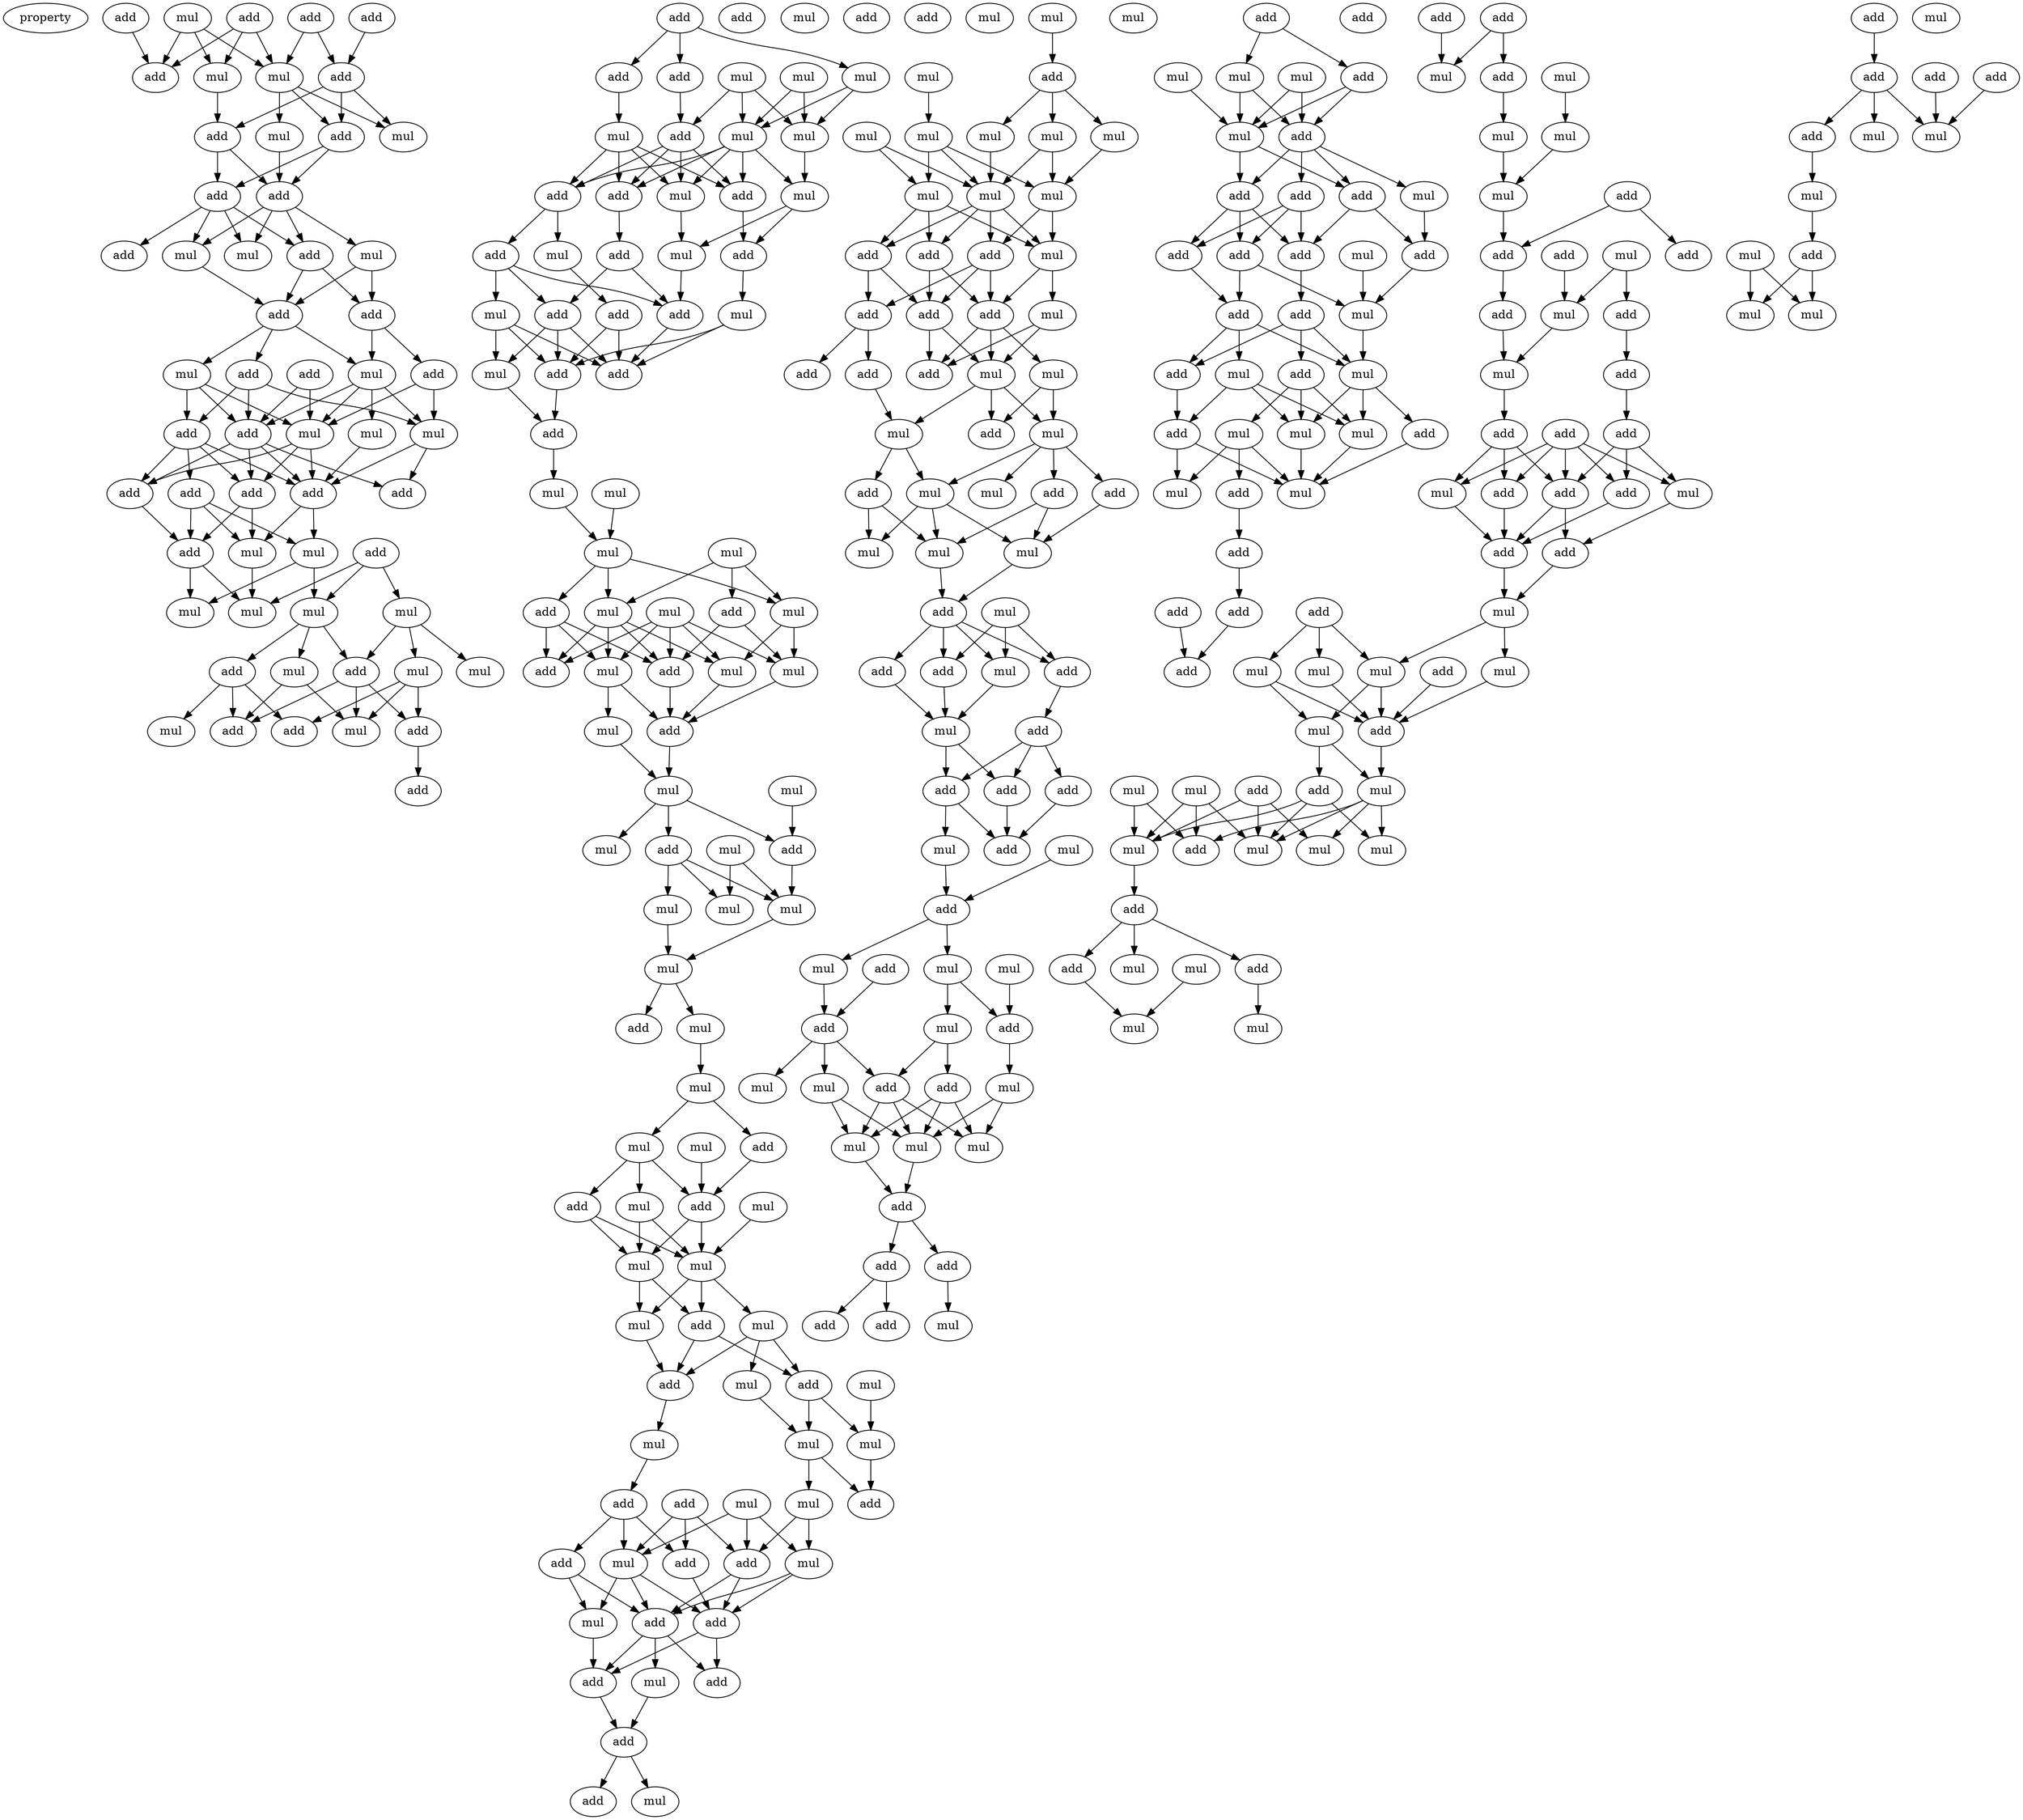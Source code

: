 digraph {
    node [fontcolor=black]
    property [mul=2,lf=1.6]
    0 [ label = mul ];
    1 [ label = add ];
    2 [ label = add ];
    3 [ label = add ];
    4 [ label = add ];
    5 [ label = mul ];
    6 [ label = mul ];
    7 [ label = add ];
    8 [ label = add ];
    9 [ label = mul ];
    10 [ label = mul ];
    11 [ label = add ];
    12 [ label = add ];
    13 [ label = add ];
    14 [ label = add ];
    15 [ label = add ];
    16 [ label = mul ];
    17 [ label = mul ];
    18 [ label = add ];
    19 [ label = mul ];
    20 [ label = add ];
    21 [ label = add ];
    22 [ label = mul ];
    23 [ label = mul ];
    24 [ label = add ];
    25 [ label = add ];
    26 [ label = add ];
    27 [ label = mul ];
    28 [ label = add ];
    29 [ label = add ];
    30 [ label = mul ];
    31 [ label = mul ];
    32 [ label = add ];
    33 [ label = add ];
    34 [ label = add ];
    35 [ label = add ];
    36 [ label = add ];
    37 [ label = add ];
    38 [ label = mul ];
    39 [ label = mul ];
    40 [ label = add ];
    41 [ label = mul ];
    42 [ label = mul ];
    43 [ label = mul ];
    44 [ label = mul ];
    45 [ label = add ];
    46 [ label = add ];
    47 [ label = mul ];
    48 [ label = mul ];
    49 [ label = mul ];
    50 [ label = add ];
    51 [ label = add ];
    52 [ label = mul ];
    53 [ label = mul ];
    54 [ label = add ];
    55 [ label = add ];
    56 [ label = add ];
    57 [ label = add ];
    58 [ label = mul ];
    59 [ label = mul ];
    60 [ label = mul ];
    61 [ label = add ];
    62 [ label = mul ];
    63 [ label = mul ];
    64 [ label = mul ];
    65 [ label = add ];
    66 [ label = mul ];
    67 [ label = mul ];
    68 [ label = add ];
    69 [ label = add ];
    70 [ label = add ];
    71 [ label = add ];
    72 [ label = mul ];
    73 [ label = add ];
    74 [ label = add ];
    75 [ label = mul ];
    76 [ label = add ];
    77 [ label = add ];
    78 [ label = mul ];
    79 [ label = mul ];
    80 [ label = add ];
    81 [ label = add ];
    82 [ label = mul ];
    83 [ label = add ];
    84 [ label = add ];
    85 [ label = mul ];
    86 [ label = mul ];
    87 [ label = add ];
    88 [ label = mul ];
    89 [ label = mul ];
    90 [ label = mul ];
    91 [ label = mul ];
    92 [ label = mul ];
    93 [ label = add ];
    94 [ label = add ];
    95 [ label = mul ];
    96 [ label = add ];
    97 [ label = mul ];
    98 [ label = mul ];
    99 [ label = mul ];
    100 [ label = add ];
    101 [ label = mul ];
    102 [ label = add ];
    103 [ label = mul ];
    104 [ label = mul ];
    105 [ label = mul ];
    106 [ label = add ];
    107 [ label = add ];
    108 [ label = mul ];
    109 [ label = mul ];
    110 [ label = mul ];
    111 [ label = mul ];
    112 [ label = mul ];
    113 [ label = add ];
    114 [ label = mul ];
    115 [ label = add ];
    116 [ label = add ];
    117 [ label = mul ];
    118 [ label = mul ];
    119 [ label = add ];
    120 [ label = mul ];
    121 [ label = add ];
    122 [ label = add ];
    123 [ label = mul ];
    124 [ label = mul ];
    125 [ label = mul ];
    126 [ label = mul ];
    127 [ label = mul ];
    128 [ label = mul ];
    129 [ label = add ];
    130 [ label = add ];
    131 [ label = mul ];
    132 [ label = mul ];
    133 [ label = add ];
    134 [ label = mul ];
    135 [ label = mul ];
    136 [ label = mul ];
    137 [ label = add ];
    138 [ label = mul ];
    139 [ label = add ];
    140 [ label = mul ];
    141 [ label = add ];
    142 [ label = add ];
    143 [ label = mul ];
    144 [ label = add ];
    145 [ label = add ];
    146 [ label = mul ];
    147 [ label = add ];
    148 [ label = add ];
    149 [ label = mul ];
    150 [ label = add ];
    151 [ label = mul ];
    152 [ label = add ];
    153 [ label = add ];
    154 [ label = add ];
    155 [ label = mul ];
    156 [ label = mul ];
    157 [ label = mul ];
    158 [ label = mul ];
    159 [ label = add ];
    160 [ label = mul ];
    161 [ label = mul ];
    162 [ label = mul ];
    163 [ label = mul ];
    164 [ label = mul ];
    165 [ label = mul ];
    166 [ label = mul ];
    167 [ label = mul ];
    168 [ label = mul ];
    169 [ label = add ];
    170 [ label = add ];
    171 [ label = add ];
    172 [ label = add ];
    173 [ label = add ];
    174 [ label = add ];
    175 [ label = mul ];
    176 [ label = add ];
    177 [ label = add ];
    178 [ label = mul ];
    179 [ label = add ];
    180 [ label = mul ];
    181 [ label = mul ];
    182 [ label = mul ];
    183 [ label = add ];
    184 [ label = add ];
    185 [ label = mul ];
    186 [ label = mul ];
    187 [ label = add ];
    188 [ label = add ];
    189 [ label = mul ];
    190 [ label = mul ];
    191 [ label = mul ];
    192 [ label = add ];
    193 [ label = mul ];
    194 [ label = add ];
    195 [ label = add ];
    196 [ label = mul ];
    197 [ label = add ];
    198 [ label = mul ];
    199 [ label = add ];
    200 [ label = add ];
    201 [ label = add ];
    202 [ label = add ];
    203 [ label = add ];
    204 [ label = mul ];
    205 [ label = mul ];
    206 [ label = add ];
    207 [ label = mul ];
    208 [ label = add ];
    209 [ label = mul ];
    210 [ label = mul ];
    211 [ label = add ];
    212 [ label = add ];
    213 [ label = mul ];
    214 [ label = add ];
    215 [ label = mul ];
    216 [ label = mul ];
    217 [ label = mul ];
    218 [ label = add ];
    219 [ label = mul ];
    220 [ label = mul ];
    221 [ label = mul ];
    222 [ label = mul ];
    223 [ label = add ];
    224 [ label = add ];
    225 [ label = add ];
    226 [ label = add ];
    227 [ label = mul ];
    228 [ label = add ];
    229 [ label = add ];
    230 [ label = mul ];
    231 [ label = mul ];
    232 [ label = add ];
    233 [ label = mul ];
    234 [ label = add ];
    235 [ label = mul ];
    236 [ label = add ];
    237 [ label = mul ];
    238 [ label = add ];
    239 [ label = add ];
    240 [ label = mul ];
    241 [ label = add ];
    242 [ label = add ];
    243 [ label = add ];
    244 [ label = add ];
    245 [ label = add ];
    246 [ label = add ];
    247 [ label = mul ];
    248 [ label = mul ];
    249 [ label = mul ];
    250 [ label = add ];
    251 [ label = add ];
    252 [ label = add ];
    253 [ label = mul ];
    254 [ label = mul ];
    255 [ label = mul ];
    256 [ label = add ];
    257 [ label = add ];
    258 [ label = mul ];
    259 [ label = mul ];
    260 [ label = add ];
    261 [ label = add ];
    262 [ label = add ];
    263 [ label = add ];
    264 [ label = add ];
    265 [ label = add ];
    266 [ label = add ];
    267 [ label = mul ];
    268 [ label = mul ];
    269 [ label = add ];
    270 [ label = mul ];
    271 [ label = mul ];
    272 [ label = add ];
    273 [ label = mul ];
    274 [ label = add ];
    275 [ label = mul ];
    276 [ label = add ];
    277 [ label = add ];
    278 [ label = mul ];
    279 [ label = add ];
    280 [ label = add ];
    281 [ label = add ];
    282 [ label = mul ];
    283 [ label = add ];
    284 [ label = add ];
    285 [ label = add ];
    286 [ label = mul ];
    287 [ label = add ];
    288 [ label = add ];
    289 [ label = mul ];
    290 [ label = add ];
    291 [ label = add ];
    292 [ label = add ];
    293 [ label = mul ];
    294 [ label = add ];
    295 [ label = mul ];
    296 [ label = mul ];
    297 [ label = add ];
    298 [ label = mul ];
    299 [ label = mul ];
    300 [ label = add ];
    301 [ label = mul ];
    302 [ label = mul ];
    303 [ label = mul ];
    304 [ label = add ];
    305 [ label = add ];
    306 [ label = mul ];
    307 [ label = mul ];
    308 [ label = add ];
    309 [ label = mul ];
    310 [ label = mul ];
    311 [ label = mul ];
    312 [ label = add ];
    313 [ label = add ];
    314 [ label = mul ];
    315 [ label = add ];
    316 [ label = mul ];
    317 [ label = mul ];
    318 [ label = mul ];
    319 [ label = add ];
    320 [ label = add ];
    321 [ label = add ];
    322 [ label = add ];
    323 [ label = mul ];
    324 [ label = add ];
    325 [ label = mul ];
    326 [ label = mul ];
    327 [ label = mul ];
    328 [ label = add ];
    329 [ label = mul ];
    330 [ label = mul ];
    331 [ label = mul ];
    0 -> 5 [ name = 0 ];
    0 -> 6 [ name = 1 ];
    0 -> 7 [ name = 2 ];
    1 -> 6 [ name = 3 ];
    1 -> 8 [ name = 4 ];
    2 -> 5 [ name = 5 ];
    2 -> 6 [ name = 6 ];
    2 -> 7 [ name = 7 ];
    3 -> 7 [ name = 8 ];
    4 -> 8 [ name = 9 ];
    5 -> 11 [ name = 10 ];
    6 -> 9 [ name = 11 ];
    6 -> 10 [ name = 12 ];
    6 -> 12 [ name = 13 ];
    8 -> 10 [ name = 14 ];
    8 -> 11 [ name = 15 ];
    8 -> 12 [ name = 16 ];
    9 -> 14 [ name = 17 ];
    11 -> 13 [ name = 18 ];
    11 -> 14 [ name = 19 ];
    12 -> 13 [ name = 20 ];
    12 -> 14 [ name = 21 ];
    13 -> 15 [ name = 22 ];
    13 -> 17 [ name = 23 ];
    13 -> 18 [ name = 24 ];
    13 -> 19 [ name = 25 ];
    14 -> 16 [ name = 26 ];
    14 -> 17 [ name = 27 ];
    14 -> 18 [ name = 28 ];
    14 -> 19 [ name = 29 ];
    16 -> 20 [ name = 30 ];
    16 -> 21 [ name = 31 ];
    18 -> 20 [ name = 32 ];
    18 -> 21 [ name = 33 ];
    19 -> 20 [ name = 34 ];
    20 -> 22 [ name = 35 ];
    20 -> 23 [ name = 36 ];
    20 -> 25 [ name = 37 ];
    21 -> 23 [ name = 38 ];
    21 -> 24 [ name = 39 ];
    22 -> 28 [ name = 40 ];
    22 -> 29 [ name = 41 ];
    22 -> 30 [ name = 42 ];
    23 -> 27 [ name = 43 ];
    23 -> 28 [ name = 44 ];
    23 -> 30 [ name = 45 ];
    23 -> 31 [ name = 46 ];
    24 -> 30 [ name = 47 ];
    24 -> 31 [ name = 48 ];
    25 -> 28 [ name = 49 ];
    25 -> 29 [ name = 50 ];
    25 -> 31 [ name = 51 ];
    26 -> 28 [ name = 52 ];
    26 -> 30 [ name = 53 ];
    27 -> 36 [ name = 54 ];
    28 -> 32 [ name = 55 ];
    28 -> 33 [ name = 56 ];
    28 -> 34 [ name = 57 ];
    28 -> 36 [ name = 58 ];
    29 -> 32 [ name = 59 ];
    29 -> 33 [ name = 60 ];
    29 -> 35 [ name = 61 ];
    29 -> 36 [ name = 62 ];
    30 -> 32 [ name = 63 ];
    30 -> 33 [ name = 64 ];
    30 -> 36 [ name = 65 ];
    31 -> 34 [ name = 66 ];
    31 -> 36 [ name = 67 ];
    32 -> 37 [ name = 68 ];
    33 -> 37 [ name = 69 ];
    33 -> 38 [ name = 70 ];
    35 -> 37 [ name = 71 ];
    35 -> 38 [ name = 72 ];
    35 -> 39 [ name = 73 ];
    36 -> 38 [ name = 74 ];
    36 -> 39 [ name = 75 ];
    37 -> 41 [ name = 76 ];
    37 -> 43 [ name = 77 ];
    38 -> 43 [ name = 78 ];
    39 -> 41 [ name = 79 ];
    39 -> 44 [ name = 80 ];
    40 -> 42 [ name = 81 ];
    40 -> 43 [ name = 82 ];
    40 -> 44 [ name = 83 ];
    42 -> 45 [ name = 84 ];
    42 -> 47 [ name = 85 ];
    42 -> 48 [ name = 86 ];
    44 -> 45 [ name = 87 ];
    44 -> 46 [ name = 88 ];
    44 -> 49 [ name = 89 ];
    45 -> 51 [ name = 90 ];
    45 -> 52 [ name = 91 ];
    45 -> 54 [ name = 92 ];
    46 -> 50 [ name = 93 ];
    46 -> 51 [ name = 94 ];
    46 -> 53 [ name = 95 ];
    47 -> 50 [ name = 96 ];
    47 -> 52 [ name = 97 ];
    47 -> 54 [ name = 98 ];
    49 -> 51 [ name = 99 ];
    49 -> 52 [ name = 100 ];
    54 -> 55 [ name = 101 ];
    56 -> 57 [ name = 102 ];
    56 -> 60 [ name = 103 ];
    56 -> 61 [ name = 104 ];
    57 -> 65 [ name = 105 ];
    58 -> 63 [ name = 106 ];
    58 -> 64 [ name = 107 ];
    59 -> 63 [ name = 108 ];
    59 -> 64 [ name = 109 ];
    59 -> 65 [ name = 110 ];
    60 -> 63 [ name = 111 ];
    60 -> 64 [ name = 112 ];
    61 -> 62 [ name = 113 ];
    62 -> 67 [ name = 114 ];
    62 -> 68 [ name = 115 ];
    62 -> 69 [ name = 116 ];
    62 -> 70 [ name = 117 ];
    63 -> 66 [ name = 118 ];
    64 -> 66 [ name = 119 ];
    64 -> 67 [ name = 120 ];
    64 -> 68 [ name = 121 ];
    64 -> 69 [ name = 122 ];
    64 -> 70 [ name = 123 ];
    65 -> 67 [ name = 124 ];
    65 -> 68 [ name = 125 ];
    65 -> 69 [ name = 126 ];
    65 -> 70 [ name = 127 ];
    66 -> 72 [ name = 128 ];
    66 -> 73 [ name = 129 ];
    67 -> 72 [ name = 130 ];
    68 -> 74 [ name = 131 ];
    68 -> 75 [ name = 132 ];
    69 -> 73 [ name = 133 ];
    70 -> 71 [ name = 134 ];
    71 -> 76 [ name = 135 ];
    71 -> 80 [ name = 136 ];
    72 -> 80 [ name = 137 ];
    73 -> 78 [ name = 138 ];
    74 -> 76 [ name = 139 ];
    74 -> 79 [ name = 140 ];
    74 -> 80 [ name = 141 ];
    75 -> 77 [ name = 142 ];
    76 -> 81 [ name = 143 ];
    76 -> 82 [ name = 144 ];
    76 -> 83 [ name = 145 ];
    77 -> 81 [ name = 146 ];
    77 -> 83 [ name = 147 ];
    78 -> 81 [ name = 148 ];
    78 -> 83 [ name = 149 ];
    79 -> 81 [ name = 150 ];
    79 -> 82 [ name = 151 ];
    79 -> 83 [ name = 152 ];
    80 -> 83 [ name = 153 ];
    81 -> 84 [ name = 154 ];
    82 -> 84 [ name = 155 ];
    84 -> 85 [ name = 156 ];
    85 -> 89 [ name = 157 ];
    86 -> 89 [ name = 158 ];
    89 -> 92 [ name = 159 ];
    89 -> 94 [ name = 160 ];
    89 -> 95 [ name = 161 ];
    90 -> 92 [ name = 162 ];
    90 -> 93 [ name = 163 ];
    90 -> 95 [ name = 164 ];
    91 -> 96 [ name = 165 ];
    91 -> 97 [ name = 166 ];
    91 -> 98 [ name = 167 ];
    91 -> 99 [ name = 168 ];
    91 -> 100 [ name = 169 ];
    92 -> 96 [ name = 170 ];
    92 -> 98 [ name = 171 ];
    92 -> 99 [ name = 172 ];
    92 -> 100 [ name = 173 ];
    93 -> 97 [ name = 174 ];
    93 -> 100 [ name = 175 ];
    94 -> 96 [ name = 176 ];
    94 -> 99 [ name = 177 ];
    94 -> 100 [ name = 178 ];
    95 -> 97 [ name = 179 ];
    95 -> 98 [ name = 180 ];
    97 -> 102 [ name = 181 ];
    98 -> 102 [ name = 182 ];
    99 -> 101 [ name = 183 ];
    99 -> 102 [ name = 184 ];
    100 -> 102 [ name = 185 ];
    101 -> 103 [ name = 186 ];
    102 -> 103 [ name = 187 ];
    103 -> 106 [ name = 188 ];
    103 -> 107 [ name = 189 ];
    103 -> 108 [ name = 190 ];
    104 -> 106 [ name = 191 ];
    105 -> 109 [ name = 192 ];
    105 -> 111 [ name = 193 ];
    106 -> 111 [ name = 194 ];
    107 -> 109 [ name = 195 ];
    107 -> 110 [ name = 196 ];
    107 -> 111 [ name = 197 ];
    110 -> 112 [ name = 198 ];
    111 -> 112 [ name = 199 ];
    112 -> 113 [ name = 200 ];
    112 -> 114 [ name = 201 ];
    114 -> 117 [ name = 202 ];
    117 -> 119 [ name = 203 ];
    117 -> 120 [ name = 204 ];
    118 -> 121 [ name = 205 ];
    119 -> 121 [ name = 206 ];
    120 -> 121 [ name = 207 ];
    120 -> 122 [ name = 208 ];
    120 -> 124 [ name = 209 ];
    121 -> 125 [ name = 210 ];
    121 -> 126 [ name = 211 ];
    122 -> 125 [ name = 212 ];
    122 -> 126 [ name = 213 ];
    123 -> 126 [ name = 214 ];
    124 -> 125 [ name = 215 ];
    124 -> 126 [ name = 216 ];
    125 -> 127 [ name = 217 ];
    125 -> 129 [ name = 218 ];
    126 -> 127 [ name = 219 ];
    126 -> 128 [ name = 220 ];
    126 -> 129 [ name = 221 ];
    127 -> 133 [ name = 222 ];
    128 -> 130 [ name = 223 ];
    128 -> 131 [ name = 224 ];
    128 -> 133 [ name = 225 ];
    129 -> 130 [ name = 226 ];
    129 -> 133 [ name = 227 ];
    130 -> 134 [ name = 228 ];
    130 -> 135 [ name = 229 ];
    131 -> 135 [ name = 230 ];
    132 -> 134 [ name = 231 ];
    133 -> 136 [ name = 232 ];
    134 -> 139 [ name = 233 ];
    135 -> 138 [ name = 234 ];
    135 -> 139 [ name = 235 ];
    136 -> 141 [ name = 236 ];
    137 -> 144 [ name = 237 ];
    137 -> 145 [ name = 238 ];
    137 -> 146 [ name = 239 ];
    138 -> 143 [ name = 240 ];
    138 -> 145 [ name = 241 ];
    140 -> 143 [ name = 242 ];
    140 -> 145 [ name = 243 ];
    140 -> 146 [ name = 244 ];
    141 -> 142 [ name = 245 ];
    141 -> 144 [ name = 246 ];
    141 -> 146 [ name = 247 ];
    142 -> 147 [ name = 248 ];
    142 -> 149 [ name = 249 ];
    143 -> 147 [ name = 250 ];
    143 -> 148 [ name = 251 ];
    144 -> 148 [ name = 252 ];
    145 -> 147 [ name = 253 ];
    145 -> 148 [ name = 254 ];
    146 -> 147 [ name = 255 ];
    146 -> 148 [ name = 256 ];
    146 -> 149 [ name = 257 ];
    147 -> 150 [ name = 258 ];
    147 -> 151 [ name = 259 ];
    147 -> 152 [ name = 260 ];
    148 -> 150 [ name = 261 ];
    148 -> 152 [ name = 262 ];
    149 -> 150 [ name = 263 ];
    150 -> 153 [ name = 264 ];
    151 -> 153 [ name = 265 ];
    153 -> 154 [ name = 266 ];
    153 -> 156 [ name = 267 ];
    157 -> 159 [ name = 268 ];
    158 -> 162 [ name = 269 ];
    159 -> 160 [ name = 270 ];
    159 -> 161 [ name = 271 ];
    159 -> 164 [ name = 272 ];
    160 -> 165 [ name = 273 ];
    161 -> 166 [ name = 274 ];
    162 -> 165 [ name = 275 ];
    162 -> 166 [ name = 276 ];
    162 -> 167 [ name = 277 ];
    163 -> 165 [ name = 278 ];
    163 -> 167 [ name = 279 ];
    164 -> 165 [ name = 280 ];
    164 -> 166 [ name = 281 ];
    165 -> 168 [ name = 282 ];
    165 -> 169 [ name = 283 ];
    165 -> 170 [ name = 284 ];
    165 -> 171 [ name = 285 ];
    166 -> 168 [ name = 286 ];
    166 -> 171 [ name = 287 ];
    167 -> 168 [ name = 288 ];
    167 -> 169 [ name = 289 ];
    167 -> 170 [ name = 290 ];
    168 -> 173 [ name = 291 ];
    168 -> 175 [ name = 292 ];
    169 -> 173 [ name = 293 ];
    169 -> 174 [ name = 294 ];
    170 -> 172 [ name = 295 ];
    170 -> 174 [ name = 296 ];
    171 -> 172 [ name = 297 ];
    171 -> 173 [ name = 298 ];
    171 -> 174 [ name = 299 ];
    172 -> 176 [ name = 300 ];
    172 -> 177 [ name = 301 ];
    173 -> 178 [ name = 302 ];
    173 -> 179 [ name = 303 ];
    173 -> 180 [ name = 304 ];
    174 -> 178 [ name = 305 ];
    174 -> 179 [ name = 306 ];
    175 -> 178 [ name = 307 ];
    175 -> 179 [ name = 308 ];
    177 -> 181 [ name = 309 ];
    178 -> 181 [ name = 310 ];
    178 -> 182 [ name = 311 ];
    178 -> 183 [ name = 312 ];
    180 -> 182 [ name = 313 ];
    180 -> 183 [ name = 314 ];
    181 -> 185 [ name = 315 ];
    181 -> 187 [ name = 316 ];
    182 -> 184 [ name = 317 ];
    182 -> 185 [ name = 318 ];
    182 -> 186 [ name = 319 ];
    182 -> 188 [ name = 320 ];
    184 -> 191 [ name = 321 ];
    185 -> 189 [ name = 322 ];
    185 -> 190 [ name = 323 ];
    185 -> 191 [ name = 324 ];
    187 -> 189 [ name = 325 ];
    187 -> 190 [ name = 326 ];
    188 -> 189 [ name = 327 ];
    188 -> 191 [ name = 328 ];
    189 -> 192 [ name = 329 ];
    191 -> 192 [ name = 330 ];
    192 -> 194 [ name = 331 ];
    192 -> 195 [ name = 332 ];
    192 -> 196 [ name = 333 ];
    192 -> 197 [ name = 334 ];
    193 -> 195 [ name = 335 ];
    193 -> 196 [ name = 336 ];
    193 -> 197 [ name = 337 ];
    194 -> 198 [ name = 338 ];
    195 -> 199 [ name = 339 ];
    196 -> 198 [ name = 340 ];
    197 -> 198 [ name = 341 ];
    198 -> 200 [ name = 342 ];
    198 -> 201 [ name = 343 ];
    199 -> 200 [ name = 344 ];
    199 -> 201 [ name = 345 ];
    199 -> 202 [ name = 346 ];
    200 -> 203 [ name = 347 ];
    200 -> 204 [ name = 348 ];
    201 -> 203 [ name = 349 ];
    202 -> 203 [ name = 350 ];
    204 -> 206 [ name = 351 ];
    205 -> 206 [ name = 352 ];
    206 -> 207 [ name = 353 ];
    206 -> 209 [ name = 354 ];
    207 -> 211 [ name = 355 ];
    208 -> 211 [ name = 356 ];
    209 -> 212 [ name = 357 ];
    209 -> 213 [ name = 358 ];
    210 -> 212 [ name = 359 ];
    211 -> 214 [ name = 360 ];
    211 -> 216 [ name = 361 ];
    211 -> 217 [ name = 362 ];
    212 -> 215 [ name = 363 ];
    213 -> 214 [ name = 364 ];
    213 -> 218 [ name = 365 ];
    214 -> 219 [ name = 366 ];
    214 -> 221 [ name = 367 ];
    214 -> 222 [ name = 368 ];
    215 -> 219 [ name = 369 ];
    215 -> 222 [ name = 370 ];
    217 -> 219 [ name = 371 ];
    217 -> 221 [ name = 372 ];
    218 -> 219 [ name = 373 ];
    218 -> 221 [ name = 374 ];
    218 -> 222 [ name = 375 ];
    219 -> 223 [ name = 376 ];
    221 -> 223 [ name = 377 ];
    223 -> 224 [ name = 378 ];
    223 -> 225 [ name = 379 ];
    224 -> 226 [ name = 380 ];
    224 -> 228 [ name = 381 ];
    225 -> 227 [ name = 382 ];
    229 -> 232 [ name = 383 ];
    229 -> 233 [ name = 384 ];
    230 -> 235 [ name = 385 ];
    231 -> 234 [ name = 386 ];
    231 -> 235 [ name = 387 ];
    232 -> 234 [ name = 388 ];
    232 -> 235 [ name = 389 ];
    233 -> 234 [ name = 390 ];
    233 -> 235 [ name = 391 ];
    234 -> 236 [ name = 392 ];
    234 -> 237 [ name = 393 ];
    234 -> 238 [ name = 394 ];
    234 -> 239 [ name = 395 ];
    235 -> 236 [ name = 396 ];
    235 -> 239 [ name = 397 ];
    236 -> 243 [ name = 398 ];
    236 -> 244 [ name = 399 ];
    237 -> 243 [ name = 400 ];
    238 -> 241 [ name = 401 ];
    238 -> 242 [ name = 402 ];
    238 -> 244 [ name = 403 ];
    239 -> 241 [ name = 404 ];
    239 -> 242 [ name = 405 ];
    239 -> 244 [ name = 406 ];
    240 -> 247 [ name = 407 ];
    241 -> 246 [ name = 408 ];
    241 -> 247 [ name = 409 ];
    242 -> 246 [ name = 410 ];
    243 -> 247 [ name = 411 ];
    244 -> 245 [ name = 412 ];
    245 -> 248 [ name = 413 ];
    245 -> 250 [ name = 414 ];
    245 -> 251 [ name = 415 ];
    246 -> 248 [ name = 416 ];
    246 -> 249 [ name = 417 ];
    246 -> 251 [ name = 418 ];
    247 -> 248 [ name = 419 ];
    248 -> 254 [ name = 420 ];
    248 -> 255 [ name = 421 ];
    248 -> 256 [ name = 422 ];
    249 -> 252 [ name = 423 ];
    249 -> 254 [ name = 424 ];
    249 -> 255 [ name = 425 ];
    250 -> 253 [ name = 426 ];
    250 -> 254 [ name = 427 ];
    250 -> 255 [ name = 428 ];
    251 -> 252 [ name = 429 ];
    252 -> 258 [ name = 430 ];
    252 -> 259 [ name = 431 ];
    253 -> 257 [ name = 432 ];
    253 -> 258 [ name = 433 ];
    253 -> 259 [ name = 434 ];
    254 -> 259 [ name = 435 ];
    255 -> 259 [ name = 436 ];
    256 -> 259 [ name = 437 ];
    257 -> 260 [ name = 438 ];
    260 -> 263 [ name = 439 ];
    262 -> 264 [ name = 440 ];
    263 -> 264 [ name = 441 ];
    265 -> 267 [ name = 442 ];
    266 -> 267 [ name = 443 ];
    266 -> 269 [ name = 444 ];
    268 -> 271 [ name = 445 ];
    269 -> 270 [ name = 446 ];
    270 -> 273 [ name = 447 ];
    271 -> 273 [ name = 448 ];
    272 -> 274 [ name = 449 ];
    272 -> 276 [ name = 450 ];
    273 -> 274 [ name = 451 ];
    274 -> 279 [ name = 452 ];
    275 -> 278 [ name = 453 ];
    275 -> 280 [ name = 454 ];
    277 -> 278 [ name = 455 ];
    278 -> 282 [ name = 456 ];
    279 -> 282 [ name = 457 ];
    280 -> 281 [ name = 458 ];
    281 -> 285 [ name = 459 ];
    282 -> 284 [ name = 460 ];
    283 -> 286 [ name = 461 ];
    283 -> 287 [ name = 462 ];
    283 -> 288 [ name = 463 ];
    283 -> 289 [ name = 464 ];
    283 -> 290 [ name = 465 ];
    284 -> 286 [ name = 466 ];
    284 -> 288 [ name = 467 ];
    284 -> 290 [ name = 468 ];
    285 -> 287 [ name = 469 ];
    285 -> 289 [ name = 470 ];
    285 -> 290 [ name = 471 ];
    286 -> 291 [ name = 472 ];
    287 -> 291 [ name = 473 ];
    288 -> 291 [ name = 474 ];
    289 -> 292 [ name = 475 ];
    290 -> 291 [ name = 476 ];
    290 -> 292 [ name = 477 ];
    291 -> 293 [ name = 478 ];
    292 -> 293 [ name = 479 ];
    293 -> 296 [ name = 480 ];
    293 -> 298 [ name = 481 ];
    294 -> 295 [ name = 482 ];
    294 -> 298 [ name = 483 ];
    294 -> 299 [ name = 484 ];
    295 -> 300 [ name = 485 ];
    295 -> 301 [ name = 486 ];
    296 -> 300 [ name = 487 ];
    297 -> 300 [ name = 488 ];
    298 -> 300 [ name = 489 ];
    298 -> 301 [ name = 490 ];
    299 -> 300 [ name = 491 ];
    300 -> 302 [ name = 492 ];
    301 -> 302 [ name = 493 ];
    301 -> 304 [ name = 494 ];
    302 -> 308 [ name = 495 ];
    302 -> 309 [ name = 496 ];
    302 -> 310 [ name = 497 ];
    302 -> 311 [ name = 498 ];
    303 -> 307 [ name = 499 ];
    303 -> 308 [ name = 500 ];
    303 -> 309 [ name = 501 ];
    304 -> 307 [ name = 502 ];
    304 -> 309 [ name = 503 ];
    304 -> 311 [ name = 504 ];
    305 -> 307 [ name = 505 ];
    305 -> 309 [ name = 506 ];
    305 -> 310 [ name = 507 ];
    306 -> 307 [ name = 508 ];
    306 -> 308 [ name = 509 ];
    307 -> 312 [ name = 510 ];
    312 -> 313 [ name = 511 ];
    312 -> 314 [ name = 512 ];
    312 -> 315 [ name = 513 ];
    313 -> 317 [ name = 514 ];
    315 -> 318 [ name = 515 ];
    316 -> 318 [ name = 516 ];
    319 -> 322 [ name = 517 ];
    320 -> 325 [ name = 518 ];
    321 -> 325 [ name = 519 ];
    322 -> 323 [ name = 520 ];
    322 -> 324 [ name = 521 ];
    322 -> 325 [ name = 522 ];
    324 -> 326 [ name = 523 ];
    326 -> 328 [ name = 524 ];
    327 -> 330 [ name = 525 ];
    327 -> 331 [ name = 526 ];
    328 -> 330 [ name = 527 ];
    328 -> 331 [ name = 528 ];
}
